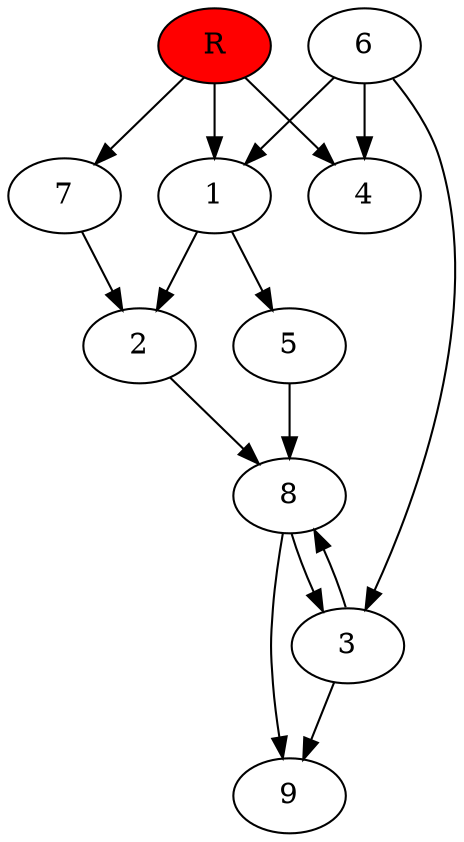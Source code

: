 digraph prb22815 {
	1
	2
	3
	4
	5
	6
	7
	8
	R [fillcolor="#ff0000" style=filled]
	1 -> 2
	1 -> 5
	2 -> 8
	3 -> 8
	3 -> 9
	5 -> 8
	6 -> 1
	6 -> 3
	6 -> 4
	7 -> 2
	8 -> 3
	8 -> 9
	R -> 1
	R -> 4
	R -> 7
}
